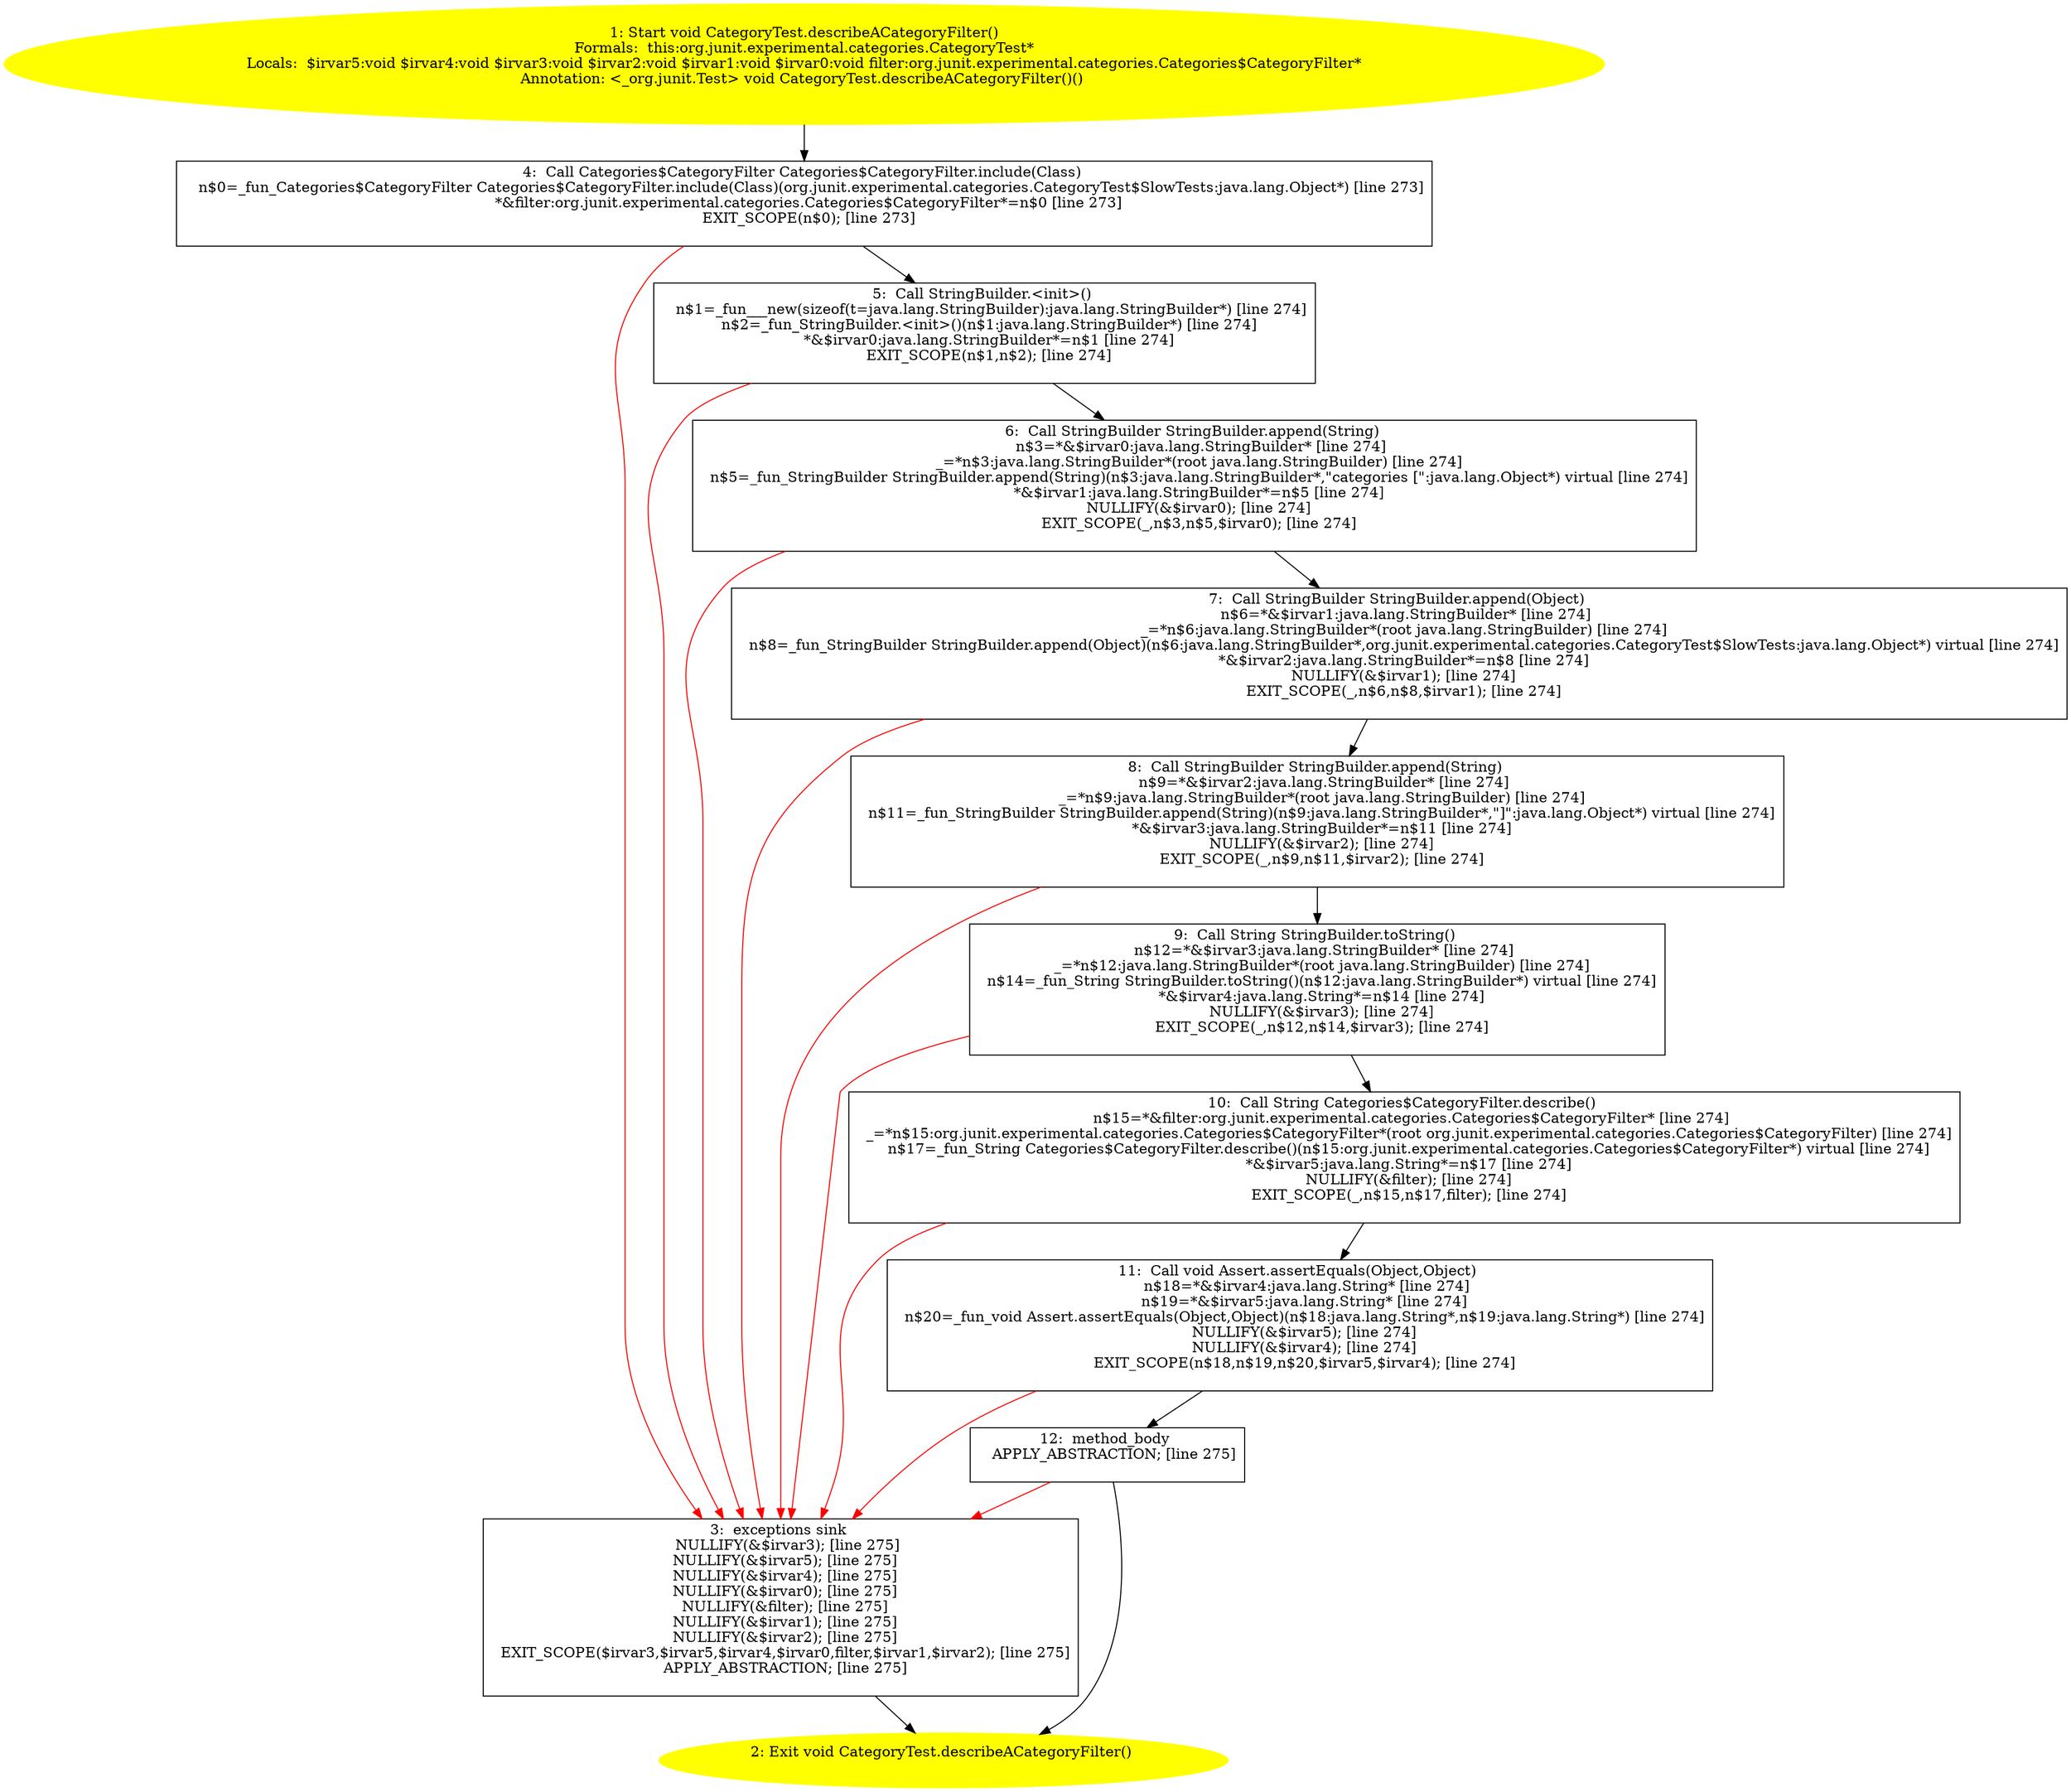 /* @generated */
digraph cfg {
"org.junit.experimental.categories.CategoryTest.describeACategoryFilter():void.3496ee5a7c71bfe17a2732fe494190cd_1" [label="1: Start void CategoryTest.describeACategoryFilter()\nFormals:  this:org.junit.experimental.categories.CategoryTest*\nLocals:  $irvar5:void $irvar4:void $irvar3:void $irvar2:void $irvar1:void $irvar0:void filter:org.junit.experimental.categories.Categories$CategoryFilter*\nAnnotation: <_org.junit.Test> void CategoryTest.describeACategoryFilter()() \n  " color=yellow style=filled]
	

	 "org.junit.experimental.categories.CategoryTest.describeACategoryFilter():void.3496ee5a7c71bfe17a2732fe494190cd_1" -> "org.junit.experimental.categories.CategoryTest.describeACategoryFilter():void.3496ee5a7c71bfe17a2732fe494190cd_4" ;
"org.junit.experimental.categories.CategoryTest.describeACategoryFilter():void.3496ee5a7c71bfe17a2732fe494190cd_2" [label="2: Exit void CategoryTest.describeACategoryFilter() \n  " color=yellow style=filled]
	

"org.junit.experimental.categories.CategoryTest.describeACategoryFilter():void.3496ee5a7c71bfe17a2732fe494190cd_3" [label="3:  exceptions sink \n   NULLIFY(&$irvar3); [line 275]\n  NULLIFY(&$irvar5); [line 275]\n  NULLIFY(&$irvar4); [line 275]\n  NULLIFY(&$irvar0); [line 275]\n  NULLIFY(&filter); [line 275]\n  NULLIFY(&$irvar1); [line 275]\n  NULLIFY(&$irvar2); [line 275]\n  EXIT_SCOPE($irvar3,$irvar5,$irvar4,$irvar0,filter,$irvar1,$irvar2); [line 275]\n  APPLY_ABSTRACTION; [line 275]\n " shape="box"]
	

	 "org.junit.experimental.categories.CategoryTest.describeACategoryFilter():void.3496ee5a7c71bfe17a2732fe494190cd_3" -> "org.junit.experimental.categories.CategoryTest.describeACategoryFilter():void.3496ee5a7c71bfe17a2732fe494190cd_2" ;
"org.junit.experimental.categories.CategoryTest.describeACategoryFilter():void.3496ee5a7c71bfe17a2732fe494190cd_4" [label="4:  Call Categories$CategoryFilter Categories$CategoryFilter.include(Class) \n   n$0=_fun_Categories$CategoryFilter Categories$CategoryFilter.include(Class)(org.junit.experimental.categories.CategoryTest$SlowTests:java.lang.Object*) [line 273]\n  *&filter:org.junit.experimental.categories.Categories$CategoryFilter*=n$0 [line 273]\n  EXIT_SCOPE(n$0); [line 273]\n " shape="box"]
	

	 "org.junit.experimental.categories.CategoryTest.describeACategoryFilter():void.3496ee5a7c71bfe17a2732fe494190cd_4" -> "org.junit.experimental.categories.CategoryTest.describeACategoryFilter():void.3496ee5a7c71bfe17a2732fe494190cd_5" ;
	 "org.junit.experimental.categories.CategoryTest.describeACategoryFilter():void.3496ee5a7c71bfe17a2732fe494190cd_4" -> "org.junit.experimental.categories.CategoryTest.describeACategoryFilter():void.3496ee5a7c71bfe17a2732fe494190cd_3" [color="red" ];
"org.junit.experimental.categories.CategoryTest.describeACategoryFilter():void.3496ee5a7c71bfe17a2732fe494190cd_5" [label="5:  Call StringBuilder.<init>() \n   n$1=_fun___new(sizeof(t=java.lang.StringBuilder):java.lang.StringBuilder*) [line 274]\n  n$2=_fun_StringBuilder.<init>()(n$1:java.lang.StringBuilder*) [line 274]\n  *&$irvar0:java.lang.StringBuilder*=n$1 [line 274]\n  EXIT_SCOPE(n$1,n$2); [line 274]\n " shape="box"]
	

	 "org.junit.experimental.categories.CategoryTest.describeACategoryFilter():void.3496ee5a7c71bfe17a2732fe494190cd_5" -> "org.junit.experimental.categories.CategoryTest.describeACategoryFilter():void.3496ee5a7c71bfe17a2732fe494190cd_6" ;
	 "org.junit.experimental.categories.CategoryTest.describeACategoryFilter():void.3496ee5a7c71bfe17a2732fe494190cd_5" -> "org.junit.experimental.categories.CategoryTest.describeACategoryFilter():void.3496ee5a7c71bfe17a2732fe494190cd_3" [color="red" ];
"org.junit.experimental.categories.CategoryTest.describeACategoryFilter():void.3496ee5a7c71bfe17a2732fe494190cd_6" [label="6:  Call StringBuilder StringBuilder.append(String) \n   n$3=*&$irvar0:java.lang.StringBuilder* [line 274]\n  _=*n$3:java.lang.StringBuilder*(root java.lang.StringBuilder) [line 274]\n  n$5=_fun_StringBuilder StringBuilder.append(String)(n$3:java.lang.StringBuilder*,\"categories [\":java.lang.Object*) virtual [line 274]\n  *&$irvar1:java.lang.StringBuilder*=n$5 [line 274]\n  NULLIFY(&$irvar0); [line 274]\n  EXIT_SCOPE(_,n$3,n$5,$irvar0); [line 274]\n " shape="box"]
	

	 "org.junit.experimental.categories.CategoryTest.describeACategoryFilter():void.3496ee5a7c71bfe17a2732fe494190cd_6" -> "org.junit.experimental.categories.CategoryTest.describeACategoryFilter():void.3496ee5a7c71bfe17a2732fe494190cd_7" ;
	 "org.junit.experimental.categories.CategoryTest.describeACategoryFilter():void.3496ee5a7c71bfe17a2732fe494190cd_6" -> "org.junit.experimental.categories.CategoryTest.describeACategoryFilter():void.3496ee5a7c71bfe17a2732fe494190cd_3" [color="red" ];
"org.junit.experimental.categories.CategoryTest.describeACategoryFilter():void.3496ee5a7c71bfe17a2732fe494190cd_7" [label="7:  Call StringBuilder StringBuilder.append(Object) \n   n$6=*&$irvar1:java.lang.StringBuilder* [line 274]\n  _=*n$6:java.lang.StringBuilder*(root java.lang.StringBuilder) [line 274]\n  n$8=_fun_StringBuilder StringBuilder.append(Object)(n$6:java.lang.StringBuilder*,org.junit.experimental.categories.CategoryTest$SlowTests:java.lang.Object*) virtual [line 274]\n  *&$irvar2:java.lang.StringBuilder*=n$8 [line 274]\n  NULLIFY(&$irvar1); [line 274]\n  EXIT_SCOPE(_,n$6,n$8,$irvar1); [line 274]\n " shape="box"]
	

	 "org.junit.experimental.categories.CategoryTest.describeACategoryFilter():void.3496ee5a7c71bfe17a2732fe494190cd_7" -> "org.junit.experimental.categories.CategoryTest.describeACategoryFilter():void.3496ee5a7c71bfe17a2732fe494190cd_8" ;
	 "org.junit.experimental.categories.CategoryTest.describeACategoryFilter():void.3496ee5a7c71bfe17a2732fe494190cd_7" -> "org.junit.experimental.categories.CategoryTest.describeACategoryFilter():void.3496ee5a7c71bfe17a2732fe494190cd_3" [color="red" ];
"org.junit.experimental.categories.CategoryTest.describeACategoryFilter():void.3496ee5a7c71bfe17a2732fe494190cd_8" [label="8:  Call StringBuilder StringBuilder.append(String) \n   n$9=*&$irvar2:java.lang.StringBuilder* [line 274]\n  _=*n$9:java.lang.StringBuilder*(root java.lang.StringBuilder) [line 274]\n  n$11=_fun_StringBuilder StringBuilder.append(String)(n$9:java.lang.StringBuilder*,\"]\":java.lang.Object*) virtual [line 274]\n  *&$irvar3:java.lang.StringBuilder*=n$11 [line 274]\n  NULLIFY(&$irvar2); [line 274]\n  EXIT_SCOPE(_,n$9,n$11,$irvar2); [line 274]\n " shape="box"]
	

	 "org.junit.experimental.categories.CategoryTest.describeACategoryFilter():void.3496ee5a7c71bfe17a2732fe494190cd_8" -> "org.junit.experimental.categories.CategoryTest.describeACategoryFilter():void.3496ee5a7c71bfe17a2732fe494190cd_9" ;
	 "org.junit.experimental.categories.CategoryTest.describeACategoryFilter():void.3496ee5a7c71bfe17a2732fe494190cd_8" -> "org.junit.experimental.categories.CategoryTest.describeACategoryFilter():void.3496ee5a7c71bfe17a2732fe494190cd_3" [color="red" ];
"org.junit.experimental.categories.CategoryTest.describeACategoryFilter():void.3496ee5a7c71bfe17a2732fe494190cd_9" [label="9:  Call String StringBuilder.toString() \n   n$12=*&$irvar3:java.lang.StringBuilder* [line 274]\n  _=*n$12:java.lang.StringBuilder*(root java.lang.StringBuilder) [line 274]\n  n$14=_fun_String StringBuilder.toString()(n$12:java.lang.StringBuilder*) virtual [line 274]\n  *&$irvar4:java.lang.String*=n$14 [line 274]\n  NULLIFY(&$irvar3); [line 274]\n  EXIT_SCOPE(_,n$12,n$14,$irvar3); [line 274]\n " shape="box"]
	

	 "org.junit.experimental.categories.CategoryTest.describeACategoryFilter():void.3496ee5a7c71bfe17a2732fe494190cd_9" -> "org.junit.experimental.categories.CategoryTest.describeACategoryFilter():void.3496ee5a7c71bfe17a2732fe494190cd_10" ;
	 "org.junit.experimental.categories.CategoryTest.describeACategoryFilter():void.3496ee5a7c71bfe17a2732fe494190cd_9" -> "org.junit.experimental.categories.CategoryTest.describeACategoryFilter():void.3496ee5a7c71bfe17a2732fe494190cd_3" [color="red" ];
"org.junit.experimental.categories.CategoryTest.describeACategoryFilter():void.3496ee5a7c71bfe17a2732fe494190cd_10" [label="10:  Call String Categories$CategoryFilter.describe() \n   n$15=*&filter:org.junit.experimental.categories.Categories$CategoryFilter* [line 274]\n  _=*n$15:org.junit.experimental.categories.Categories$CategoryFilter*(root org.junit.experimental.categories.Categories$CategoryFilter) [line 274]\n  n$17=_fun_String Categories$CategoryFilter.describe()(n$15:org.junit.experimental.categories.Categories$CategoryFilter*) virtual [line 274]\n  *&$irvar5:java.lang.String*=n$17 [line 274]\n  NULLIFY(&filter); [line 274]\n  EXIT_SCOPE(_,n$15,n$17,filter); [line 274]\n " shape="box"]
	

	 "org.junit.experimental.categories.CategoryTest.describeACategoryFilter():void.3496ee5a7c71bfe17a2732fe494190cd_10" -> "org.junit.experimental.categories.CategoryTest.describeACategoryFilter():void.3496ee5a7c71bfe17a2732fe494190cd_11" ;
	 "org.junit.experimental.categories.CategoryTest.describeACategoryFilter():void.3496ee5a7c71bfe17a2732fe494190cd_10" -> "org.junit.experimental.categories.CategoryTest.describeACategoryFilter():void.3496ee5a7c71bfe17a2732fe494190cd_3" [color="red" ];
"org.junit.experimental.categories.CategoryTest.describeACategoryFilter():void.3496ee5a7c71bfe17a2732fe494190cd_11" [label="11:  Call void Assert.assertEquals(Object,Object) \n   n$18=*&$irvar4:java.lang.String* [line 274]\n  n$19=*&$irvar5:java.lang.String* [line 274]\n  n$20=_fun_void Assert.assertEquals(Object,Object)(n$18:java.lang.String*,n$19:java.lang.String*) [line 274]\n  NULLIFY(&$irvar5); [line 274]\n  NULLIFY(&$irvar4); [line 274]\n  EXIT_SCOPE(n$18,n$19,n$20,$irvar5,$irvar4); [line 274]\n " shape="box"]
	

	 "org.junit.experimental.categories.CategoryTest.describeACategoryFilter():void.3496ee5a7c71bfe17a2732fe494190cd_11" -> "org.junit.experimental.categories.CategoryTest.describeACategoryFilter():void.3496ee5a7c71bfe17a2732fe494190cd_12" ;
	 "org.junit.experimental.categories.CategoryTest.describeACategoryFilter():void.3496ee5a7c71bfe17a2732fe494190cd_11" -> "org.junit.experimental.categories.CategoryTest.describeACategoryFilter():void.3496ee5a7c71bfe17a2732fe494190cd_3" [color="red" ];
"org.junit.experimental.categories.CategoryTest.describeACategoryFilter():void.3496ee5a7c71bfe17a2732fe494190cd_12" [label="12:  method_body \n   APPLY_ABSTRACTION; [line 275]\n " shape="box"]
	

	 "org.junit.experimental.categories.CategoryTest.describeACategoryFilter():void.3496ee5a7c71bfe17a2732fe494190cd_12" -> "org.junit.experimental.categories.CategoryTest.describeACategoryFilter():void.3496ee5a7c71bfe17a2732fe494190cd_2" ;
	 "org.junit.experimental.categories.CategoryTest.describeACategoryFilter():void.3496ee5a7c71bfe17a2732fe494190cd_12" -> "org.junit.experimental.categories.CategoryTest.describeACategoryFilter():void.3496ee5a7c71bfe17a2732fe494190cd_3" [color="red" ];
}

